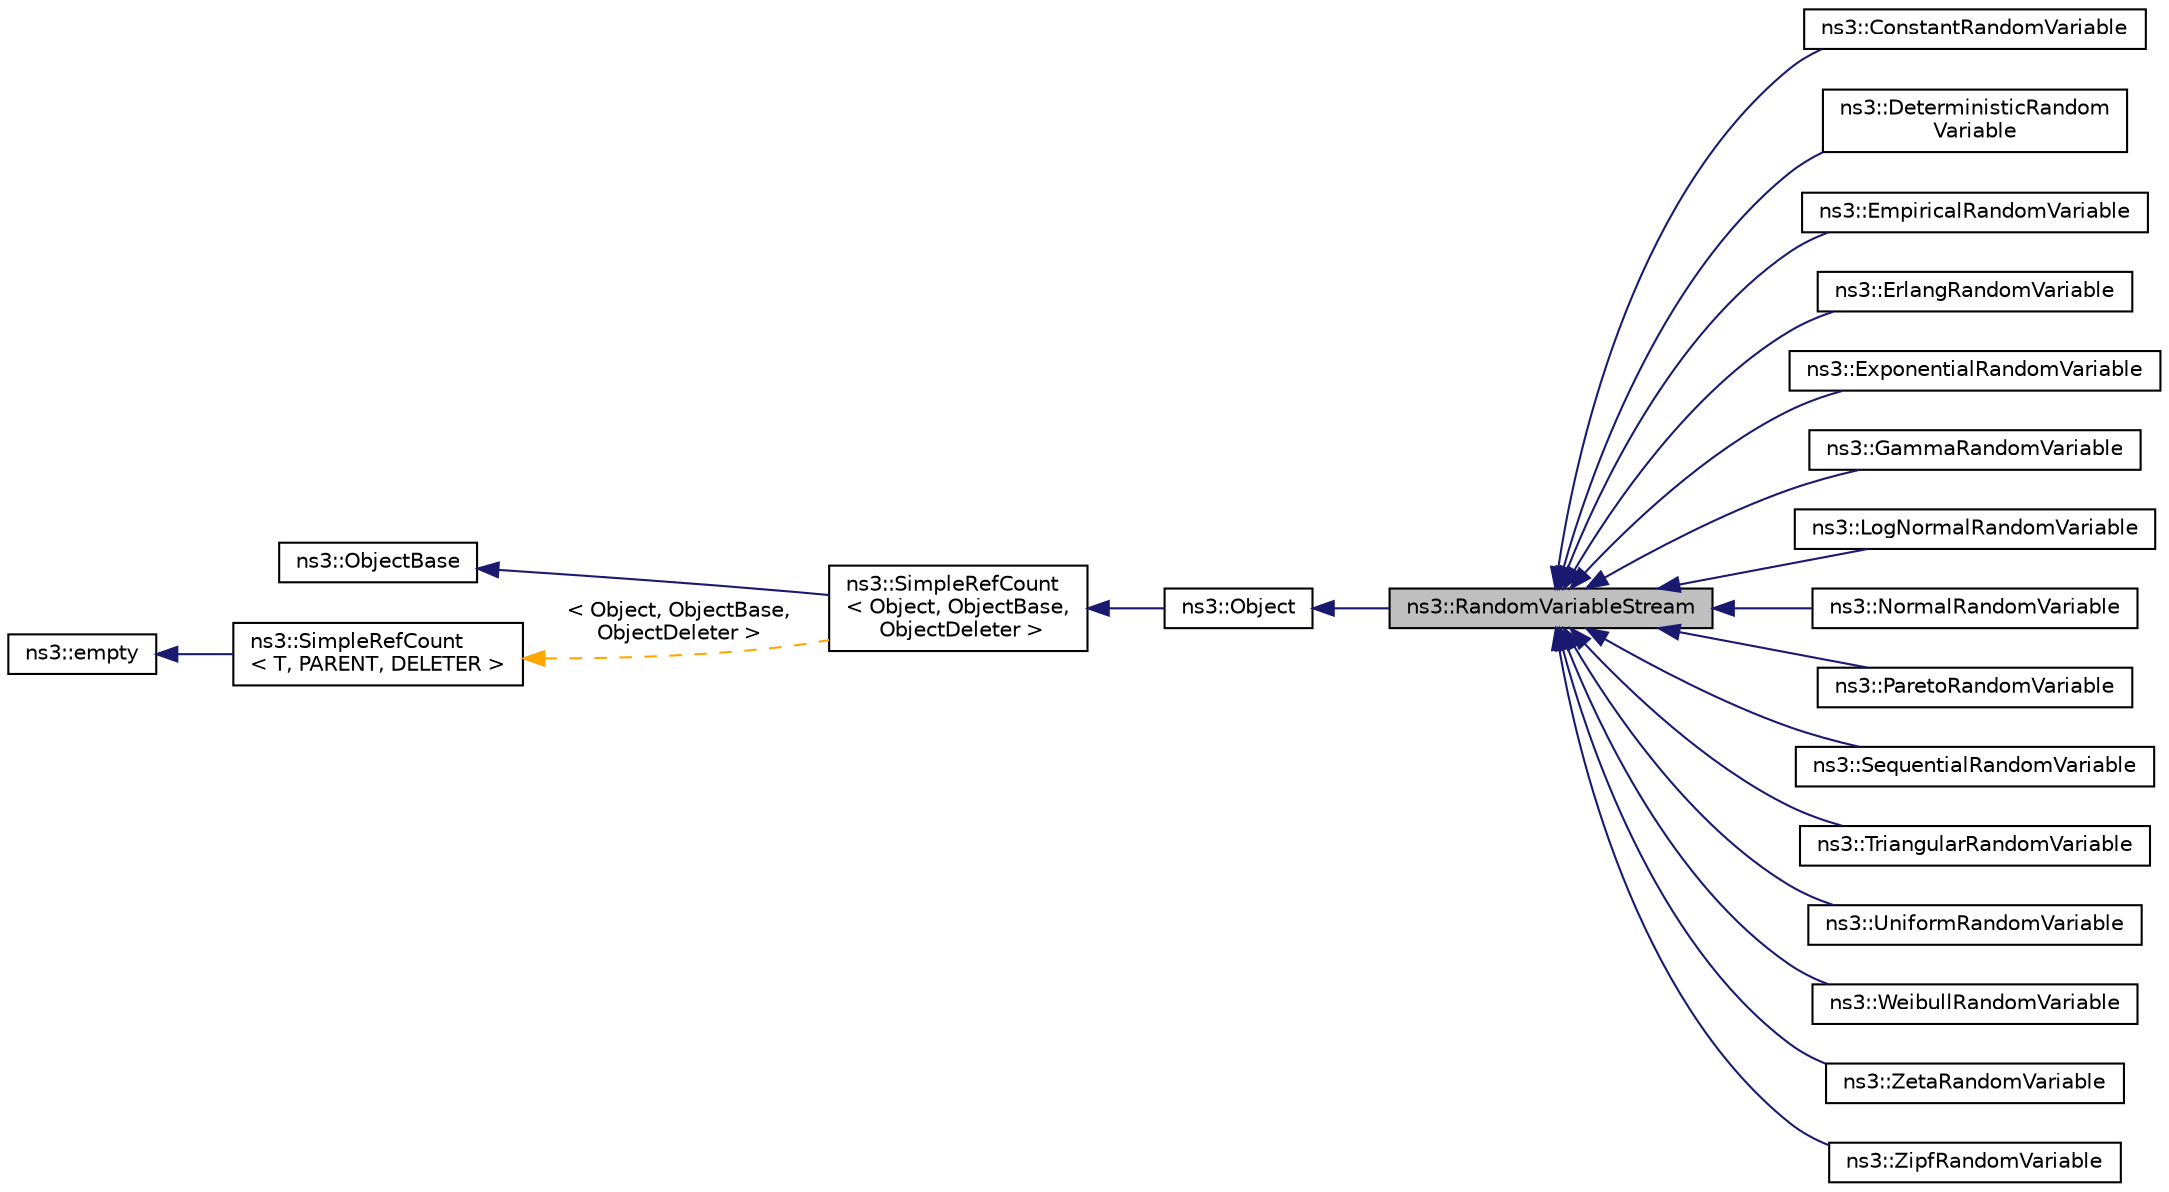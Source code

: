 digraph "ns3::RandomVariableStream"
{
 // LATEX_PDF_SIZE
  edge [fontname="Helvetica",fontsize="10",labelfontname="Helvetica",labelfontsize="10"];
  node [fontname="Helvetica",fontsize="10",shape=record];
  rankdir="LR";
  Node1 [label="ns3::RandomVariableStream",height=0.2,width=0.4,color="black", fillcolor="grey75", style="filled", fontcolor="black",tooltip="The basic uniform Random Number Generator (RNG)."];
  Node2 -> Node1 [dir="back",color="midnightblue",fontsize="10",style="solid",fontname="Helvetica"];
  Node2 [label="ns3::Object",height=0.2,width=0.4,color="black", fillcolor="white", style="filled",URL="$classns3_1_1_object.html",tooltip="A base class which provides memory management and object aggregation."];
  Node3 -> Node2 [dir="back",color="midnightblue",fontsize="10",style="solid",fontname="Helvetica"];
  Node3 [label="ns3::SimpleRefCount\l\< Object, ObjectBase,\l ObjectDeleter \>",height=0.2,width=0.4,color="black", fillcolor="white", style="filled",URL="$classns3_1_1_simple_ref_count.html",tooltip=" "];
  Node4 -> Node3 [dir="back",color="midnightblue",fontsize="10",style="solid",fontname="Helvetica"];
  Node4 [label="ns3::ObjectBase",height=0.2,width=0.4,color="black", fillcolor="white", style="filled",URL="$classns3_1_1_object_base.html",tooltip="Anchor the ns-3 type and attribute system."];
  Node5 -> Node3 [dir="back",color="orange",fontsize="10",style="dashed",label=" \< Object, ObjectBase,\l ObjectDeleter \>" ,fontname="Helvetica"];
  Node5 [label="ns3::SimpleRefCount\l\< T, PARENT, DELETER \>",height=0.2,width=0.4,color="black", fillcolor="white", style="filled",URL="$classns3_1_1_simple_ref_count.html",tooltip="A template-based reference counting class."];
  Node6 -> Node5 [dir="back",color="midnightblue",fontsize="10",style="solid",fontname="Helvetica"];
  Node6 [label="ns3::empty",height=0.2,width=0.4,color="black", fillcolor="white", style="filled",URL="$classns3_1_1empty.html",tooltip="make Callback use a separate empty type"];
  Node1 -> Node7 [dir="back",color="midnightblue",fontsize="10",style="solid",fontname="Helvetica"];
  Node7 [label="ns3::ConstantRandomVariable",height=0.2,width=0.4,color="black", fillcolor="white", style="filled",URL="$classns3_1_1_constant_random_variable.html",tooltip="The Random Number Generator (RNG) that returns a constant."];
  Node1 -> Node8 [dir="back",color="midnightblue",fontsize="10",style="solid",fontname="Helvetica"];
  Node8 [label="ns3::DeterministicRandom\lVariable",height=0.2,width=0.4,color="black", fillcolor="white", style="filled",URL="$classns3_1_1_deterministic_random_variable.html",tooltip="The Random Number Generator (RNG) that returns a predetermined sequence."];
  Node1 -> Node9 [dir="back",color="midnightblue",fontsize="10",style="solid",fontname="Helvetica"];
  Node9 [label="ns3::EmpiricalRandomVariable",height=0.2,width=0.4,color="black", fillcolor="white", style="filled",URL="$classns3_1_1_empirical_random_variable.html",tooltip="The Random Number Generator (RNG) that has a specified empirical distribution."];
  Node1 -> Node10 [dir="back",color="midnightblue",fontsize="10",style="solid",fontname="Helvetica"];
  Node10 [label="ns3::ErlangRandomVariable",height=0.2,width=0.4,color="black", fillcolor="white", style="filled",URL="$classns3_1_1_erlang_random_variable.html",tooltip="The Erlang distribution Random Number Generator (RNG) that allows stream numbers to be set determinis..."];
  Node1 -> Node11 [dir="back",color="midnightblue",fontsize="10",style="solid",fontname="Helvetica"];
  Node11 [label="ns3::ExponentialRandomVariable",height=0.2,width=0.4,color="black", fillcolor="white", style="filled",URL="$classns3_1_1_exponential_random_variable.html",tooltip="The exponential distribution Random Number Generator (RNG)."];
  Node1 -> Node12 [dir="back",color="midnightblue",fontsize="10",style="solid",fontname="Helvetica"];
  Node12 [label="ns3::GammaRandomVariable",height=0.2,width=0.4,color="black", fillcolor="white", style="filled",URL="$classns3_1_1_gamma_random_variable.html",tooltip="The gamma distribution Random Number Generator (RNG) that allows stream numbers to be set determinist..."];
  Node1 -> Node13 [dir="back",color="midnightblue",fontsize="10",style="solid",fontname="Helvetica"];
  Node13 [label="ns3::LogNormalRandomVariable",height=0.2,width=0.4,color="black", fillcolor="white", style="filled",URL="$classns3_1_1_log_normal_random_variable.html",tooltip="The log-normal distribution Random Number Generator (RNG) that allows stream numbers to be set determ..."];
  Node1 -> Node14 [dir="back",color="midnightblue",fontsize="10",style="solid",fontname="Helvetica"];
  Node14 [label="ns3::NormalRandomVariable",height=0.2,width=0.4,color="black", fillcolor="white", style="filled",URL="$classns3_1_1_normal_random_variable.html",tooltip="The normal (Gaussian) distribution Random Number Generator (RNG) that allows stream numbers to be set..."];
  Node1 -> Node15 [dir="back",color="midnightblue",fontsize="10",style="solid",fontname="Helvetica"];
  Node15 [label="ns3::ParetoRandomVariable",height=0.2,width=0.4,color="black", fillcolor="white", style="filled",URL="$classns3_1_1_pareto_random_variable.html",tooltip="The Pareto distribution Random Number Generator (RNG)."];
  Node1 -> Node16 [dir="back",color="midnightblue",fontsize="10",style="solid",fontname="Helvetica"];
  Node16 [label="ns3::SequentialRandomVariable",height=0.2,width=0.4,color="black", fillcolor="white", style="filled",URL="$classns3_1_1_sequential_random_variable.html",tooltip="The Random Number Generator (RNG) that returns a pattern of sequential values."];
  Node1 -> Node17 [dir="back",color="midnightblue",fontsize="10",style="solid",fontname="Helvetica"];
  Node17 [label="ns3::TriangularRandomVariable",height=0.2,width=0.4,color="black", fillcolor="white", style="filled",URL="$classns3_1_1_triangular_random_variable.html",tooltip="The triangular distribution Random Number Generator (RNG) that allows stream numbers to be set determ..."];
  Node1 -> Node18 [dir="back",color="midnightblue",fontsize="10",style="solid",fontname="Helvetica"];
  Node18 [label="ns3::UniformRandomVariable",height=0.2,width=0.4,color="black", fillcolor="white", style="filled",URL="$classns3_1_1_uniform_random_variable.html",tooltip="The uniform distribution Random Number Generator (RNG)."];
  Node1 -> Node19 [dir="back",color="midnightblue",fontsize="10",style="solid",fontname="Helvetica"];
  Node19 [label="ns3::WeibullRandomVariable",height=0.2,width=0.4,color="black", fillcolor="white", style="filled",URL="$classns3_1_1_weibull_random_variable.html",tooltip="The Weibull distribution Random Number Generator (RNG) that allows stream numbers to be set determini..."];
  Node1 -> Node20 [dir="back",color="midnightblue",fontsize="10",style="solid",fontname="Helvetica"];
  Node20 [label="ns3::ZetaRandomVariable",height=0.2,width=0.4,color="black", fillcolor="white", style="filled",URL="$classns3_1_1_zeta_random_variable.html",tooltip="The zeta distribution Random Number Generator (RNG) that allows stream numbers to be set deterministi..."];
  Node1 -> Node21 [dir="back",color="midnightblue",fontsize="10",style="solid",fontname="Helvetica"];
  Node21 [label="ns3::ZipfRandomVariable",height=0.2,width=0.4,color="black", fillcolor="white", style="filled",URL="$classns3_1_1_zipf_random_variable.html",tooltip="The Zipf distribution Random Number Generator (RNG) that allows stream numbers to be set deterministi..."];
}
